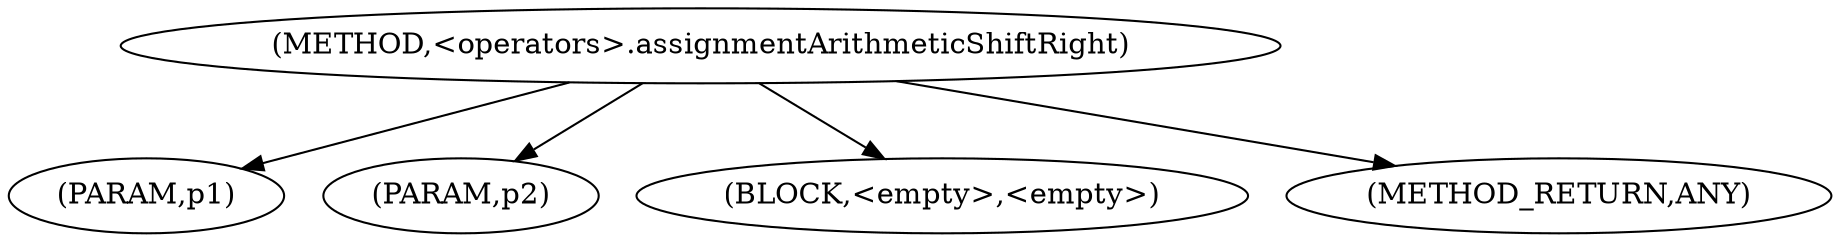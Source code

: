 digraph "&lt;operators&gt;.assignmentArithmeticShiftRight" {  
"6020" [label = <(METHOD,&lt;operators&gt;.assignmentArithmeticShiftRight)> ]
"6021" [label = <(PARAM,p1)> ]
"6022" [label = <(PARAM,p2)> ]
"6023" [label = <(BLOCK,&lt;empty&gt;,&lt;empty&gt;)> ]
"6024" [label = <(METHOD_RETURN,ANY)> ]
  "6020" -> "6021" 
  "6020" -> "6023" 
  "6020" -> "6022" 
  "6020" -> "6024" 
}
